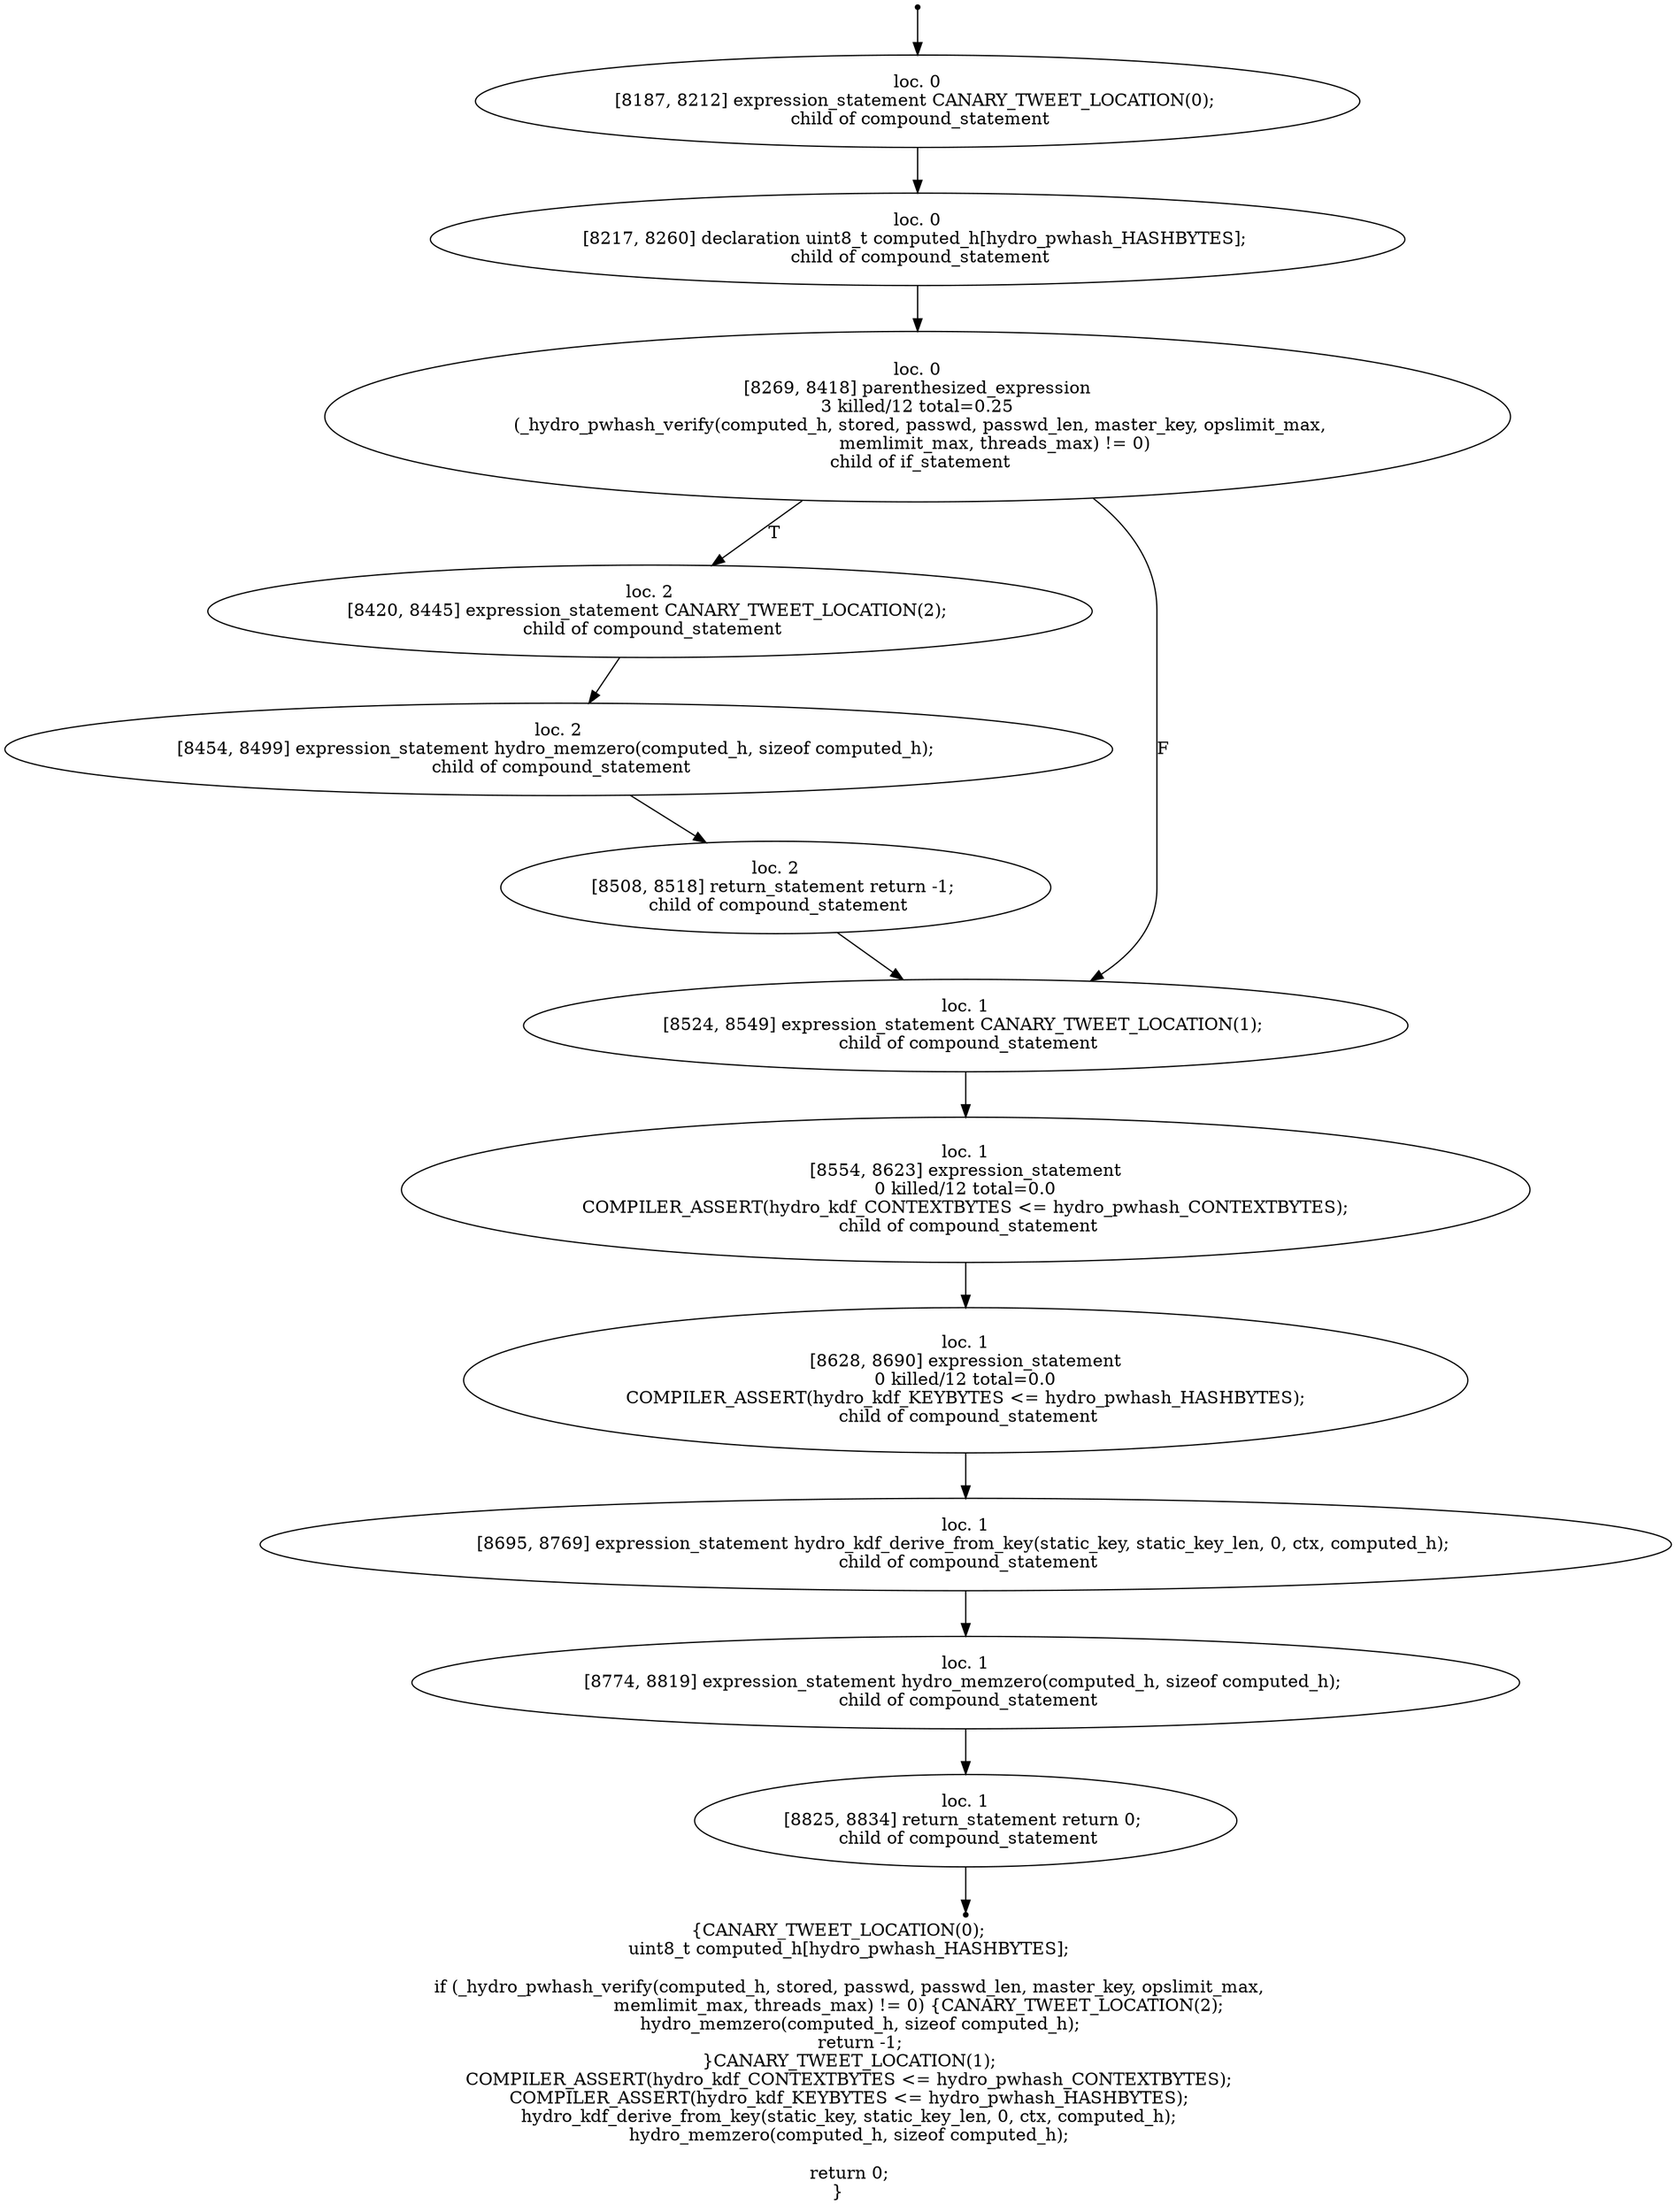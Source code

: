 digraph hydro_pwhash_derive_static_key_6 {
	initial [shape=point]
	initial -> "loc. 0
[8187, 8212] expression_statement CANARY_TWEET_LOCATION(0); 
 child of compound_statement"
	final [shape=point]
	"loc. 1
[8825, 8834] return_statement return 0; 
 child of compound_statement" -> final
	"loc. 0
[8187, 8212] expression_statement CANARY_TWEET_LOCATION(0); 
 child of compound_statement"
	"loc. 0
[8187, 8212] expression_statement CANARY_TWEET_LOCATION(0); 
 child of compound_statement" -> "loc. 0
[8217, 8260] declaration uint8_t computed_h[hydro_pwhash_HASHBYTES]; 
 child of compound_statement"
	"loc. 0
[8217, 8260] declaration uint8_t computed_h[hydro_pwhash_HASHBYTES]; 
 child of compound_statement"
	"loc. 0
[8217, 8260] declaration uint8_t computed_h[hydro_pwhash_HASHBYTES]; 
 child of compound_statement" -> "loc. 0
[8269, 8418] parenthesized_expression
3 killed/12 total=0.25
 (_hydro_pwhash_verify(computed_h, stored, passwd, passwd_len, master_key, opslimit_max,
                             memlimit_max, threads_max) != 0) 
 child of if_statement"
	"loc. 0
[8269, 8418] parenthesized_expression
3 killed/12 total=0.25
 (_hydro_pwhash_verify(computed_h, stored, passwd, passwd_len, master_key, opslimit_max,
                             memlimit_max, threads_max) != 0) 
 child of if_statement"
	"loc. 0
[8269, 8418] parenthesized_expression
3 killed/12 total=0.25
 (_hydro_pwhash_verify(computed_h, stored, passwd, passwd_len, master_key, opslimit_max,
                             memlimit_max, threads_max) != 0) 
 child of if_statement" -> "loc. 2
[8420, 8445] expression_statement CANARY_TWEET_LOCATION(2); 
 child of compound_statement" [label=T]
	"loc. 0
[8269, 8418] parenthesized_expression
3 killed/12 total=0.25
 (_hydro_pwhash_verify(computed_h, stored, passwd, passwd_len, master_key, opslimit_max,
                             memlimit_max, threads_max) != 0) 
 child of if_statement" -> "loc. 1
[8524, 8549] expression_statement CANARY_TWEET_LOCATION(1); 
 child of compound_statement" [label=F]
	"loc. 2
[8420, 8445] expression_statement CANARY_TWEET_LOCATION(2); 
 child of compound_statement"
	"loc. 2
[8420, 8445] expression_statement CANARY_TWEET_LOCATION(2); 
 child of compound_statement" -> "loc. 2
[8454, 8499] expression_statement hydro_memzero(computed_h, sizeof computed_h); 
 child of compound_statement"
	"loc. 1
[8524, 8549] expression_statement CANARY_TWEET_LOCATION(1); 
 child of compound_statement"
	"loc. 1
[8524, 8549] expression_statement CANARY_TWEET_LOCATION(1); 
 child of compound_statement" -> "loc. 1
[8554, 8623] expression_statement
0 killed/12 total=0.0
 COMPILER_ASSERT(hydro_kdf_CONTEXTBYTES <= hydro_pwhash_CONTEXTBYTES); 
 child of compound_statement"
	"loc. 2
[8454, 8499] expression_statement hydro_memzero(computed_h, sizeof computed_h); 
 child of compound_statement"
	"loc. 2
[8454, 8499] expression_statement hydro_memzero(computed_h, sizeof computed_h); 
 child of compound_statement" -> "loc. 2
[8508, 8518] return_statement return -1; 
 child of compound_statement"
	"loc. 2
[8508, 8518] return_statement return -1; 
 child of compound_statement"
	"loc. 2
[8508, 8518] return_statement return -1; 
 child of compound_statement" -> "loc. 1
[8524, 8549] expression_statement CANARY_TWEET_LOCATION(1); 
 child of compound_statement"
	"loc. 1
[8554, 8623] expression_statement
0 killed/12 total=0.0
 COMPILER_ASSERT(hydro_kdf_CONTEXTBYTES <= hydro_pwhash_CONTEXTBYTES); 
 child of compound_statement"
	"loc. 1
[8554, 8623] expression_statement
0 killed/12 total=0.0
 COMPILER_ASSERT(hydro_kdf_CONTEXTBYTES <= hydro_pwhash_CONTEXTBYTES); 
 child of compound_statement" -> "loc. 1
[8628, 8690] expression_statement
0 killed/12 total=0.0
 COMPILER_ASSERT(hydro_kdf_KEYBYTES <= hydro_pwhash_HASHBYTES); 
 child of compound_statement"
	"loc. 1
[8628, 8690] expression_statement
0 killed/12 total=0.0
 COMPILER_ASSERT(hydro_kdf_KEYBYTES <= hydro_pwhash_HASHBYTES); 
 child of compound_statement"
	"loc. 1
[8628, 8690] expression_statement
0 killed/12 total=0.0
 COMPILER_ASSERT(hydro_kdf_KEYBYTES <= hydro_pwhash_HASHBYTES); 
 child of compound_statement" -> "loc. 1
[8695, 8769] expression_statement hydro_kdf_derive_from_key(static_key, static_key_len, 0, ctx, computed_h); 
 child of compound_statement"
	"loc. 1
[8695, 8769] expression_statement hydro_kdf_derive_from_key(static_key, static_key_len, 0, ctx, computed_h); 
 child of compound_statement"
	"loc. 1
[8695, 8769] expression_statement hydro_kdf_derive_from_key(static_key, static_key_len, 0, ctx, computed_h); 
 child of compound_statement" -> "loc. 1
[8774, 8819] expression_statement hydro_memzero(computed_h, sizeof computed_h); 
 child of compound_statement"
	"loc. 1
[8774, 8819] expression_statement hydro_memzero(computed_h, sizeof computed_h); 
 child of compound_statement"
	"loc. 1
[8774, 8819] expression_statement hydro_memzero(computed_h, sizeof computed_h); 
 child of compound_statement" -> "loc. 1
[8825, 8834] return_statement return 0; 
 child of compound_statement"
	"loc. 1
[8825, 8834] return_statement return 0; 
 child of compound_statement"
	label="{CANARY_TWEET_LOCATION(0);
    uint8_t computed_h[hydro_pwhash_HASHBYTES];

    if (_hydro_pwhash_verify(computed_h, stored, passwd, passwd_len, master_key, opslimit_max,
                             memlimit_max, threads_max) != 0) {CANARY_TWEET_LOCATION(2);
        hydro_memzero(computed_h, sizeof computed_h);
        return -1;
    }CANARY_TWEET_LOCATION(1);
    COMPILER_ASSERT(hydro_kdf_CONTEXTBYTES <= hydro_pwhash_CONTEXTBYTES);
    COMPILER_ASSERT(hydro_kdf_KEYBYTES <= hydro_pwhash_HASHBYTES);
    hydro_kdf_derive_from_key(static_key, static_key_len, 0, ctx, computed_h);
    hydro_memzero(computed_h, sizeof computed_h);

    return 0;
}"
}
